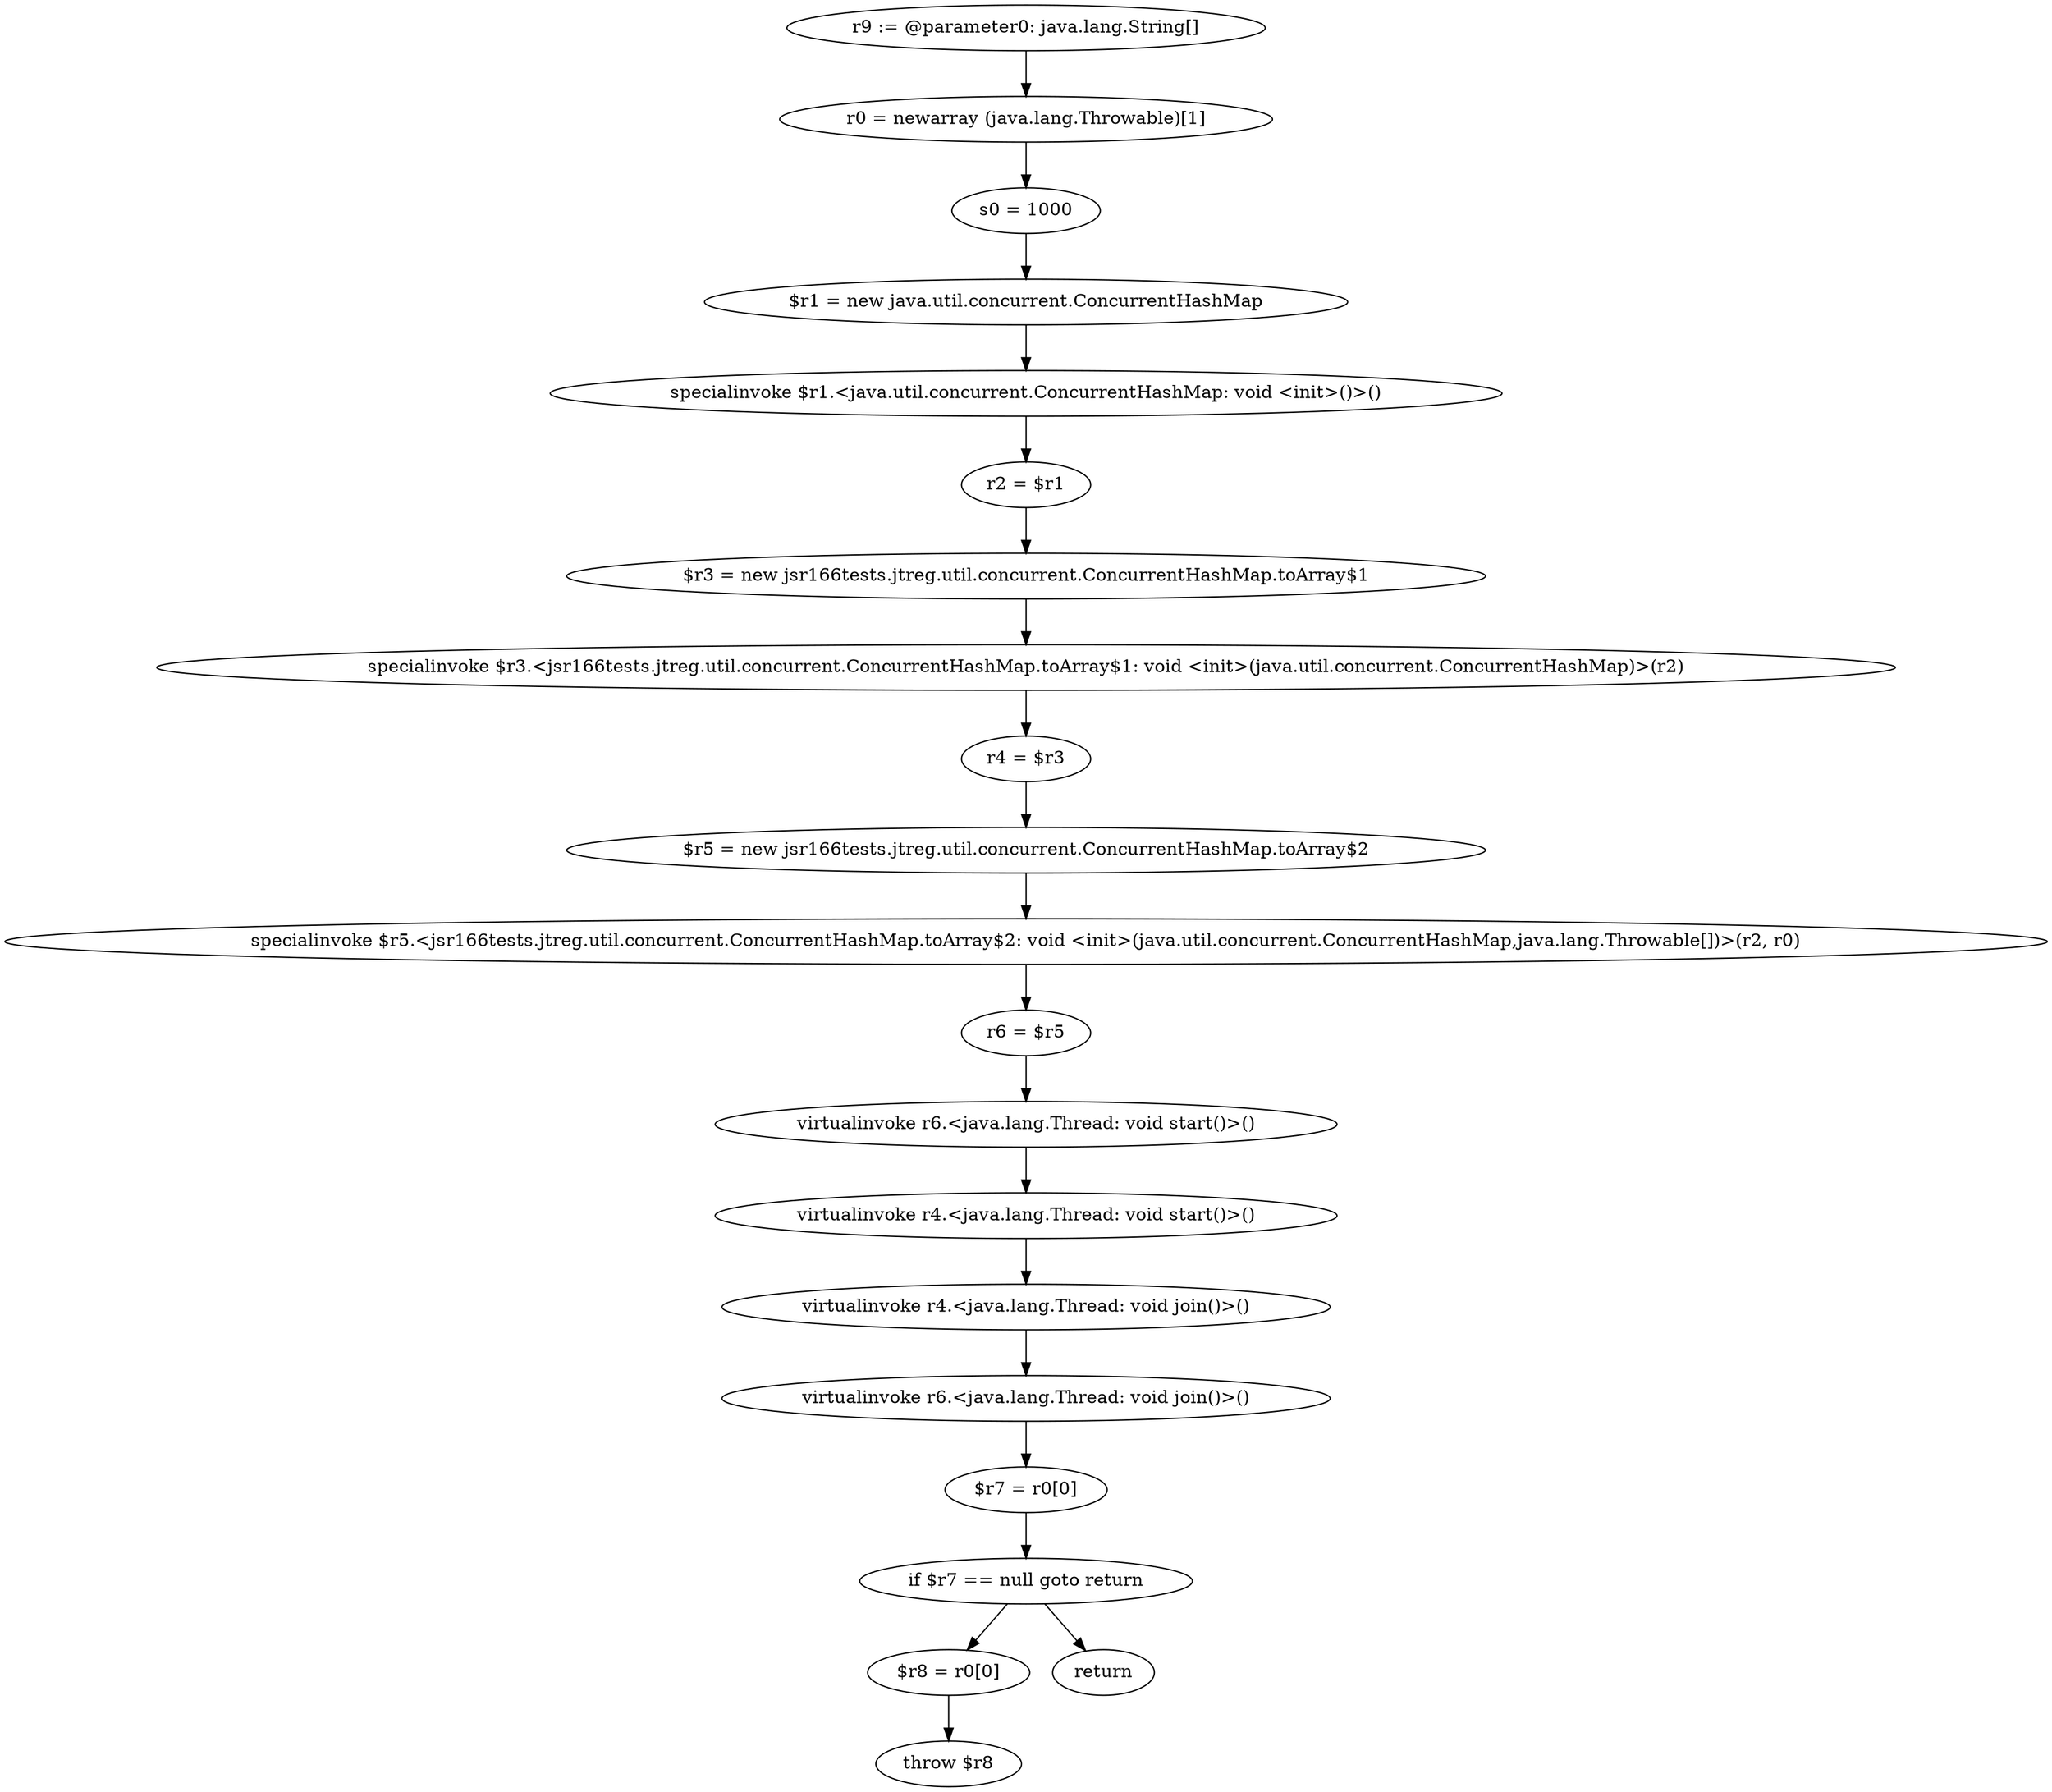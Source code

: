 digraph "unitGraph" {
    "r9 := @parameter0: java.lang.String[]"
    "r0 = newarray (java.lang.Throwable)[1]"
    "s0 = 1000"
    "$r1 = new java.util.concurrent.ConcurrentHashMap"
    "specialinvoke $r1.<java.util.concurrent.ConcurrentHashMap: void <init>()>()"
    "r2 = $r1"
    "$r3 = new jsr166tests.jtreg.util.concurrent.ConcurrentHashMap.toArray$1"
    "specialinvoke $r3.<jsr166tests.jtreg.util.concurrent.ConcurrentHashMap.toArray$1: void <init>(java.util.concurrent.ConcurrentHashMap)>(r2)"
    "r4 = $r3"
    "$r5 = new jsr166tests.jtreg.util.concurrent.ConcurrentHashMap.toArray$2"
    "specialinvoke $r5.<jsr166tests.jtreg.util.concurrent.ConcurrentHashMap.toArray$2: void <init>(java.util.concurrent.ConcurrentHashMap,java.lang.Throwable[])>(r2, r0)"
    "r6 = $r5"
    "virtualinvoke r6.<java.lang.Thread: void start()>()"
    "virtualinvoke r4.<java.lang.Thread: void start()>()"
    "virtualinvoke r4.<java.lang.Thread: void join()>()"
    "virtualinvoke r6.<java.lang.Thread: void join()>()"
    "$r7 = r0[0]"
    "if $r7 == null goto return"
    "$r8 = r0[0]"
    "throw $r8"
    "return"
    "r9 := @parameter0: java.lang.String[]"->"r0 = newarray (java.lang.Throwable)[1]";
    "r0 = newarray (java.lang.Throwable)[1]"->"s0 = 1000";
    "s0 = 1000"->"$r1 = new java.util.concurrent.ConcurrentHashMap";
    "$r1 = new java.util.concurrent.ConcurrentHashMap"->"specialinvoke $r1.<java.util.concurrent.ConcurrentHashMap: void <init>()>()";
    "specialinvoke $r1.<java.util.concurrent.ConcurrentHashMap: void <init>()>()"->"r2 = $r1";
    "r2 = $r1"->"$r3 = new jsr166tests.jtreg.util.concurrent.ConcurrentHashMap.toArray$1";
    "$r3 = new jsr166tests.jtreg.util.concurrent.ConcurrentHashMap.toArray$1"->"specialinvoke $r3.<jsr166tests.jtreg.util.concurrent.ConcurrentHashMap.toArray$1: void <init>(java.util.concurrent.ConcurrentHashMap)>(r2)";
    "specialinvoke $r3.<jsr166tests.jtreg.util.concurrent.ConcurrentHashMap.toArray$1: void <init>(java.util.concurrent.ConcurrentHashMap)>(r2)"->"r4 = $r3";
    "r4 = $r3"->"$r5 = new jsr166tests.jtreg.util.concurrent.ConcurrentHashMap.toArray$2";
    "$r5 = new jsr166tests.jtreg.util.concurrent.ConcurrentHashMap.toArray$2"->"specialinvoke $r5.<jsr166tests.jtreg.util.concurrent.ConcurrentHashMap.toArray$2: void <init>(java.util.concurrent.ConcurrentHashMap,java.lang.Throwable[])>(r2, r0)";
    "specialinvoke $r5.<jsr166tests.jtreg.util.concurrent.ConcurrentHashMap.toArray$2: void <init>(java.util.concurrent.ConcurrentHashMap,java.lang.Throwable[])>(r2, r0)"->"r6 = $r5";
    "r6 = $r5"->"virtualinvoke r6.<java.lang.Thread: void start()>()";
    "virtualinvoke r6.<java.lang.Thread: void start()>()"->"virtualinvoke r4.<java.lang.Thread: void start()>()";
    "virtualinvoke r4.<java.lang.Thread: void start()>()"->"virtualinvoke r4.<java.lang.Thread: void join()>()";
    "virtualinvoke r4.<java.lang.Thread: void join()>()"->"virtualinvoke r6.<java.lang.Thread: void join()>()";
    "virtualinvoke r6.<java.lang.Thread: void join()>()"->"$r7 = r0[0]";
    "$r7 = r0[0]"->"if $r7 == null goto return";
    "if $r7 == null goto return"->"$r8 = r0[0]";
    "if $r7 == null goto return"->"return";
    "$r8 = r0[0]"->"throw $r8";
}
